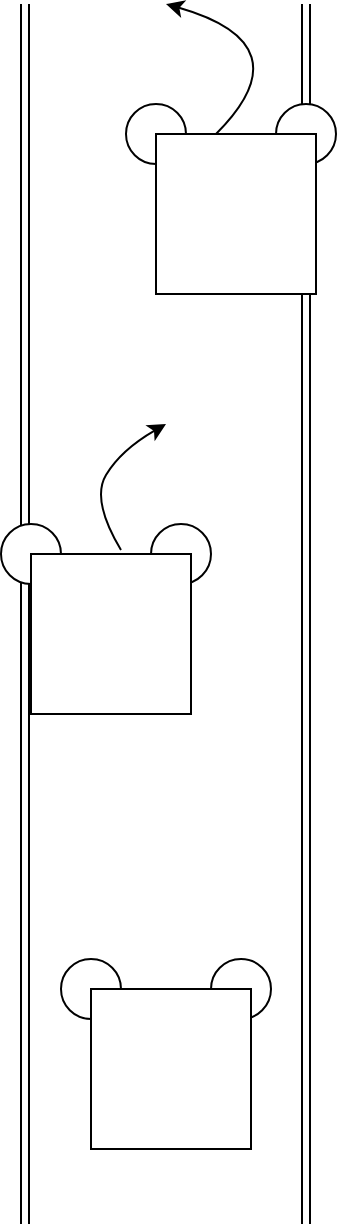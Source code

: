 <mxfile version="10.6.9" type="device"><diagram id="2fhyuICsXby7tDUDu077" name="Page-1"><mxGraphModel dx="1394" dy="835" grid="1" gridSize="10" guides="1" tooltips="1" connect="1" arrows="1" fold="1" page="1" pageScale="1" pageWidth="1169" pageHeight="827" math="0" shadow="0"><root><mxCell id="0"/><mxCell id="1" parent="0"/><mxCell id="66Wvzc8WMt1FXW6Iy6eS-2" value="" style="shape=link;html=1;" edge="1" parent="1"><mxGeometry width="50" height="50" relative="1" as="geometry"><mxPoint x="419.5" y="750" as="sourcePoint"/><mxPoint x="419.5" y="140" as="targetPoint"/><Array as="points"><mxPoint x="419.5" y="460"/></Array></mxGeometry></mxCell><mxCell id="66Wvzc8WMt1FXW6Iy6eS-3" value="" style="shape=link;html=1;" edge="1" parent="1"><mxGeometry width="50" height="50" relative="1" as="geometry"><mxPoint x="560" y="750" as="sourcePoint"/><mxPoint x="560" y="140" as="targetPoint"/><Array as="points"><mxPoint x="560" y="460"/></Array></mxGeometry></mxCell><mxCell id="66Wvzc8WMt1FXW6Iy6eS-4" value="" style="ellipse;whiteSpace=wrap;html=1;aspect=fixed;" vertex="1" parent="1"><mxGeometry x="437.5" y="617.5" width="30" height="30" as="geometry"/></mxCell><mxCell id="66Wvzc8WMt1FXW6Iy6eS-6" value="" style="ellipse;whiteSpace=wrap;html=1;aspect=fixed;" vertex="1" parent="1"><mxGeometry x="512.5" y="617.5" width="30" height="30" as="geometry"/></mxCell><mxCell id="66Wvzc8WMt1FXW6Iy6eS-7" value="" style="rounded=0;whiteSpace=wrap;html=1;" vertex="1" parent="1"><mxGeometry x="452.5" y="632.5" width="80" height="80" as="geometry"/></mxCell><mxCell id="66Wvzc8WMt1FXW6Iy6eS-9" value="" style="ellipse;whiteSpace=wrap;html=1;aspect=fixed;" vertex="1" parent="1"><mxGeometry x="407.5" y="400" width="30" height="30" as="geometry"/></mxCell><mxCell id="66Wvzc8WMt1FXW6Iy6eS-10" value="" style="ellipse;whiteSpace=wrap;html=1;aspect=fixed;" vertex="1" parent="1"><mxGeometry x="482.5" y="400" width="30" height="30" as="geometry"/></mxCell><mxCell id="66Wvzc8WMt1FXW6Iy6eS-11" value="" style="rounded=0;whiteSpace=wrap;html=1;" vertex="1" parent="1"><mxGeometry x="422.5" y="415" width="80" height="80" as="geometry"/></mxCell><mxCell id="66Wvzc8WMt1FXW6Iy6eS-13" value="" style="ellipse;whiteSpace=wrap;html=1;aspect=fixed;" vertex="1" parent="1"><mxGeometry x="470" y="190" width="30" height="30" as="geometry"/></mxCell><mxCell id="66Wvzc8WMt1FXW6Iy6eS-14" value="" style="ellipse;whiteSpace=wrap;html=1;aspect=fixed;" vertex="1" parent="1"><mxGeometry x="545" y="190" width="30" height="30" as="geometry"/></mxCell><mxCell id="66Wvzc8WMt1FXW6Iy6eS-15" value="" style="rounded=0;whiteSpace=wrap;html=1;" vertex="1" parent="1"><mxGeometry x="485" y="205" width="80" height="80" as="geometry"/></mxCell><mxCell id="66Wvzc8WMt1FXW6Iy6eS-16" value="" style="curved=1;endArrow=classic;html=1;" edge="1" parent="1"><mxGeometry width="50" height="50" relative="1" as="geometry"><mxPoint x="467.5" y="413" as="sourcePoint"/><mxPoint x="490" y="350" as="targetPoint"/><Array as="points"><mxPoint x="452.5" y="388"/><mxPoint x="467.5" y="363"/></Array></mxGeometry></mxCell><mxCell id="66Wvzc8WMt1FXW6Iy6eS-18" value="" style="curved=1;endArrow=classic;html=1;" edge="1" parent="1"><mxGeometry width="50" height="50" relative="1" as="geometry"><mxPoint x="515" y="205" as="sourcePoint"/><mxPoint x="490" y="140" as="targetPoint"/><Array as="points"><mxPoint x="560" y="160"/></Array></mxGeometry></mxCell></root></mxGraphModel></diagram></mxfile>